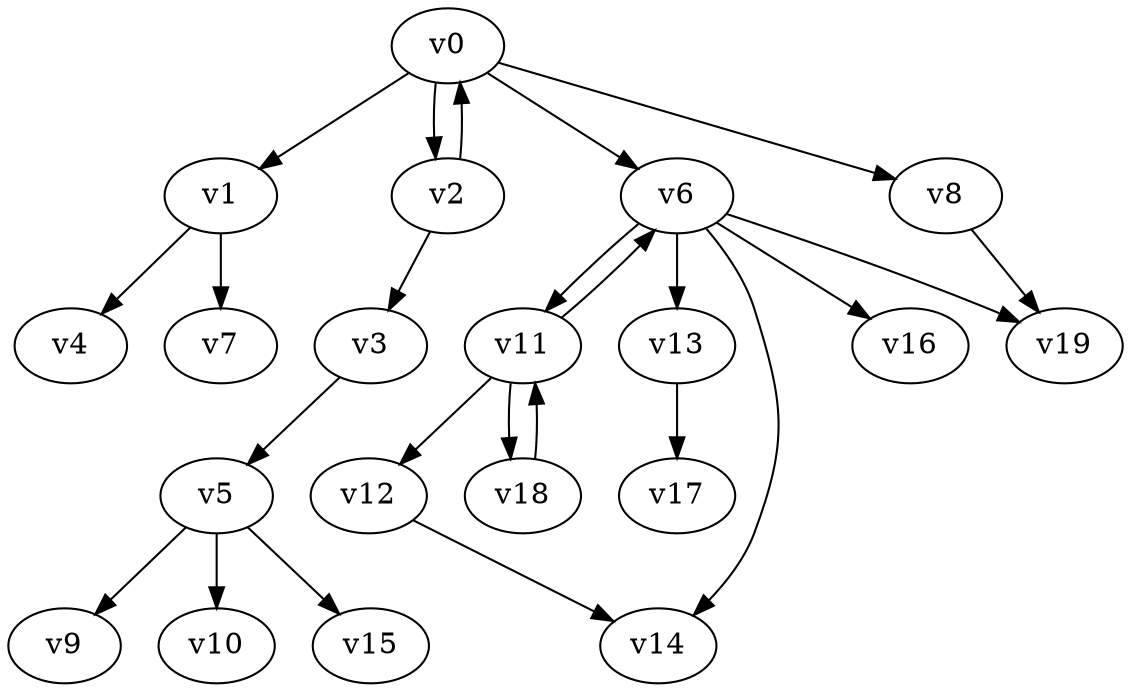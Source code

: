 digraph test028 {
    v0 [name="v0", player=0, weight=5];
    v1 [name="v1", player=1, weight=13];
    v2 [name="v2", player=0, weight=12];
    v3 [name="v3", player=1, weight=9];
    v4 [name="v4", player=0, weight=7];
    v5 [name="v5", player=1, weight=6];
    v6 [name="v6", player=0, weight=7];
    v7 [name="v7", player=1, weight=10];
    v8 [name="v8", player=0, weight=13];
    v9 [name="v9", player=1, weight=14];
    v10 [name="v10", player=0, weight=14];
    v11 [name="v11", player=1, weight=11];
    v12 [name="v12", player=0, weight=4];
    v13 [name="v13", player=1, weight=1];
    v14 [name="v14", player=0, weight=17];
    v15 [name="v15", player=1, weight=10];
    v16 [name="v16", player=0, weight=10];
    v17 [name="v17", player=1, weight=4];
    v18 [name="v18", player=0, weight=9];
    v19 [name="v19", player=1, weight=6];
    v0 -> v1;
    v0 -> v2;
    v2 -> v0;
    v2 -> v3;
    v1 -> v4;
    v3 -> v5;
    v0 -> v6;
    v1 -> v7;
    v0 -> v8;
    v5 -> v9;
    v5 -> v10;
    v6 -> v11;
    v11 -> v6;
    v11 -> v12;
    v6 -> v13;
    v12 -> v14;
    v5 -> v15;
    v6 -> v16;
    v13 -> v17;
    v11 -> v18;
    v18 -> v11;
    v6 -> v19;
    v6 -> v14;
    v8 -> v19;
}
